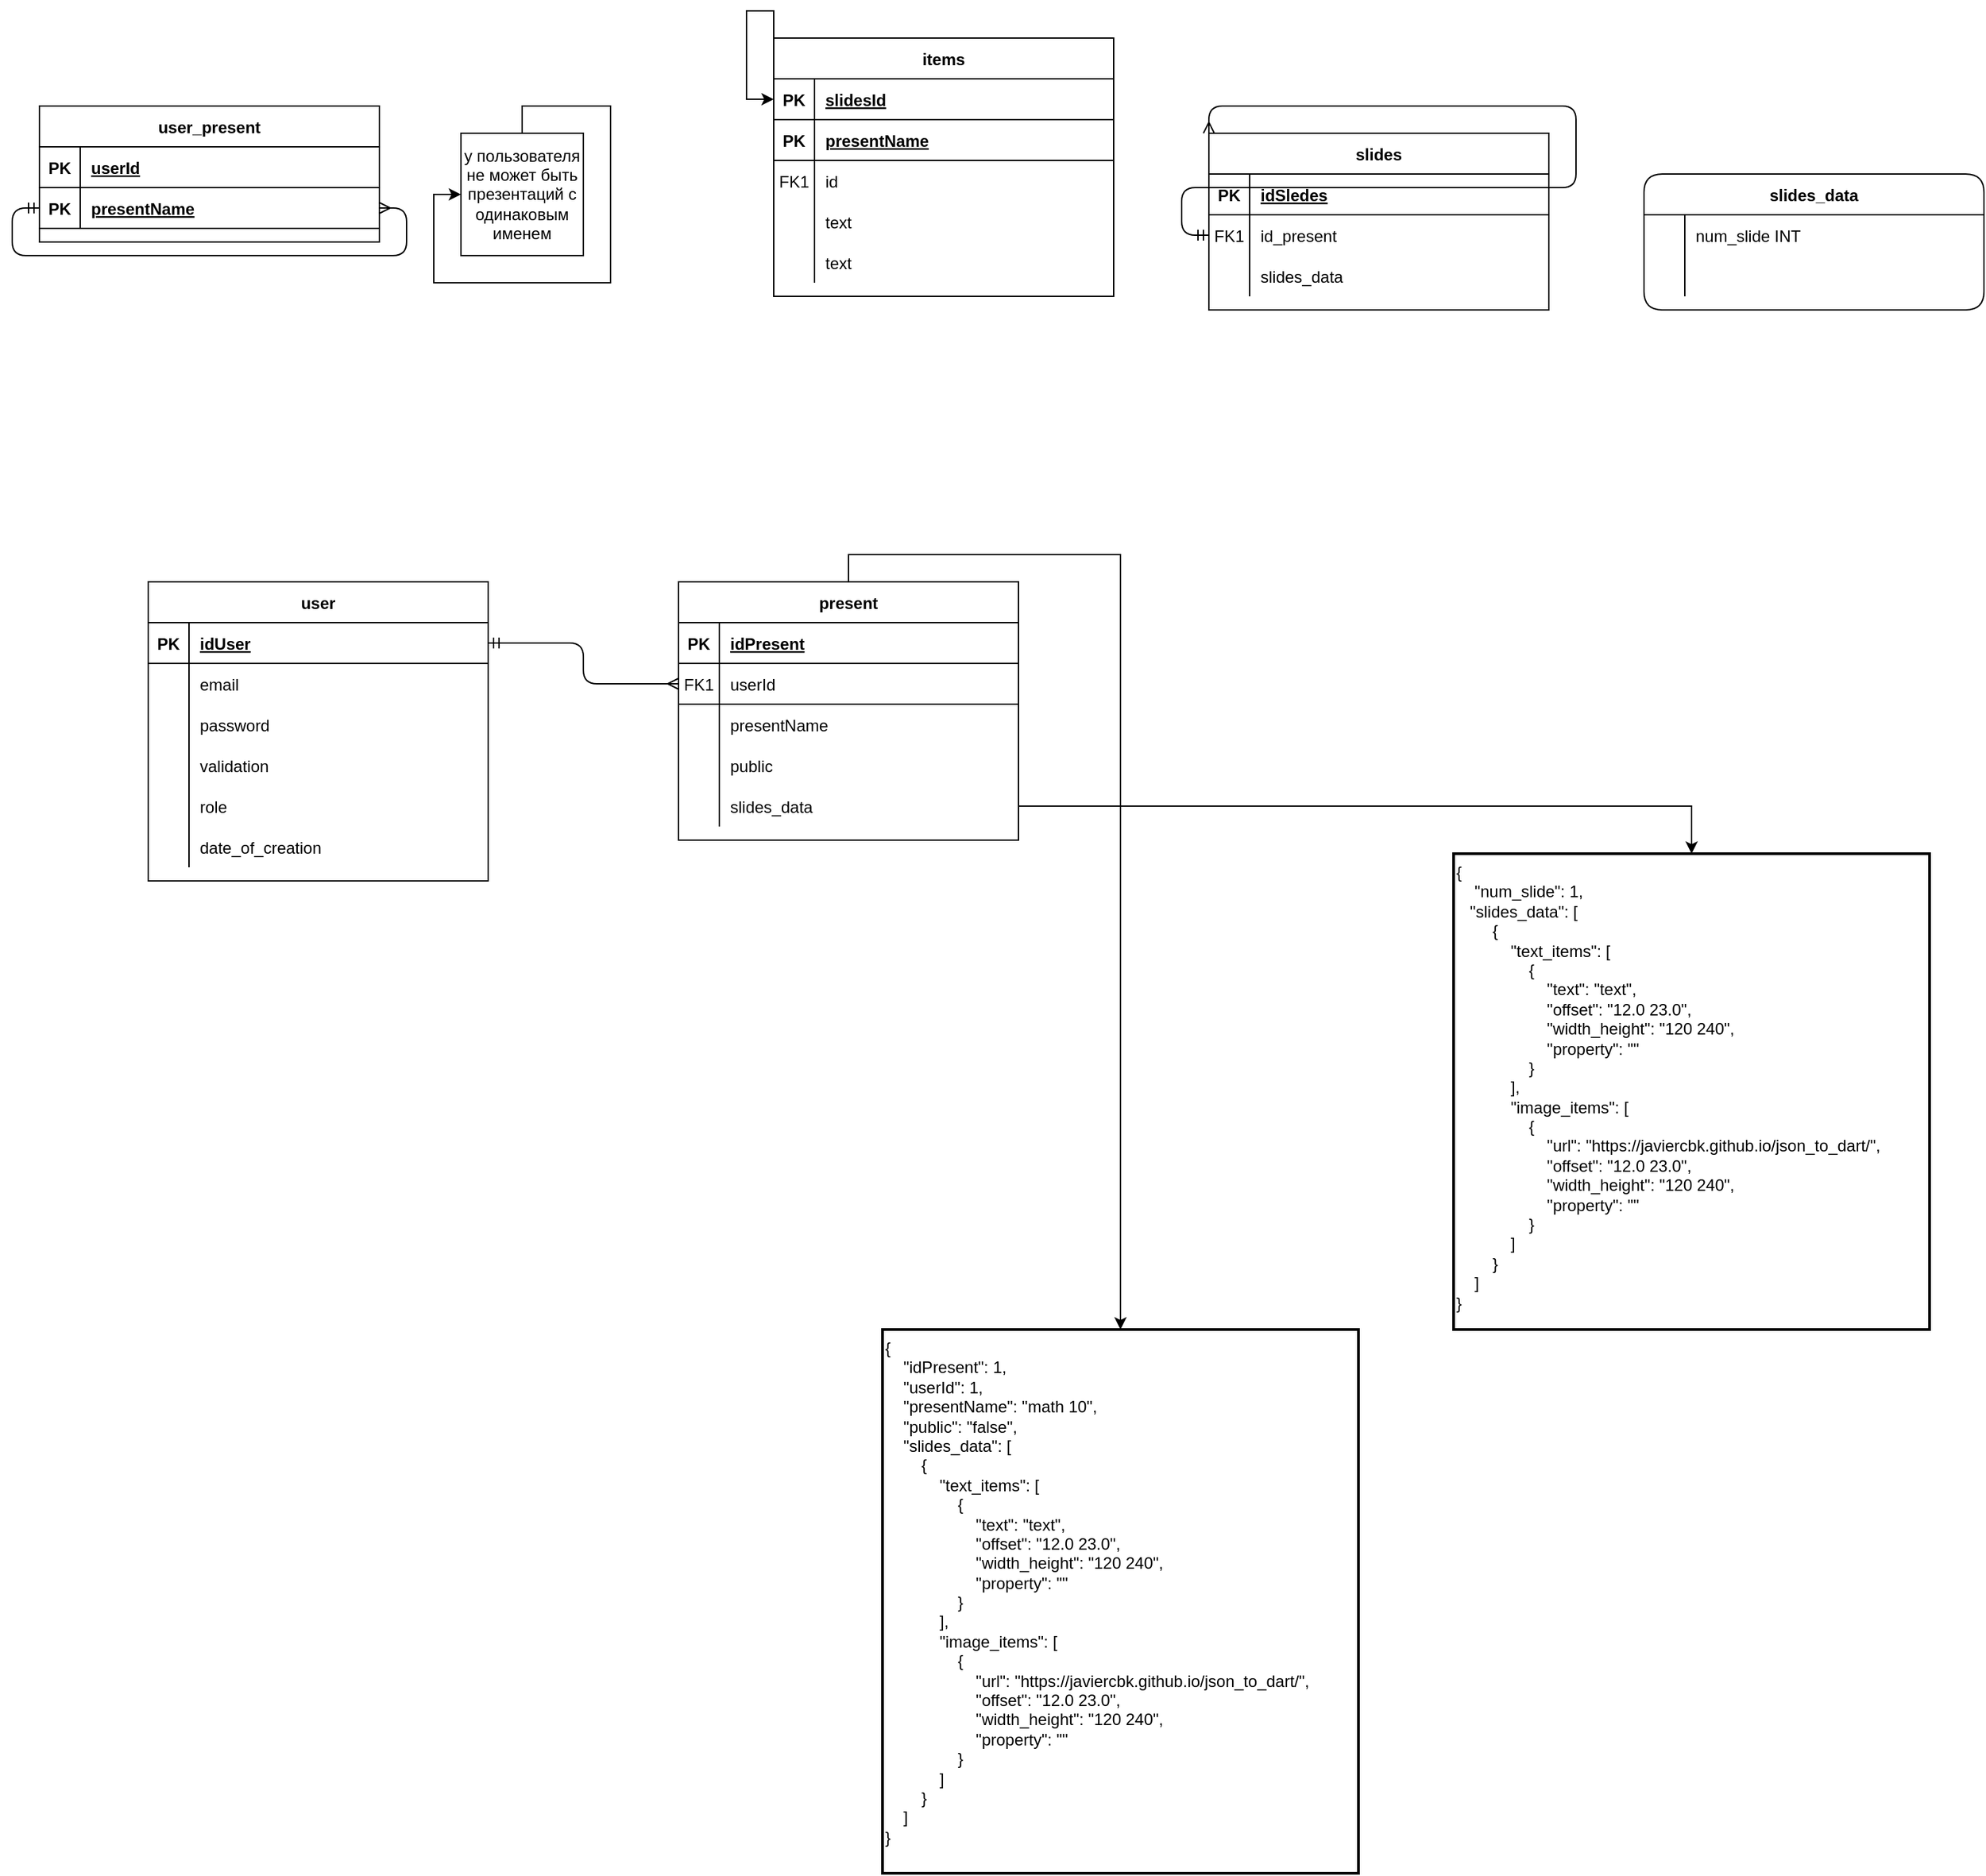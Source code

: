 <mxfile version="21.0.2" type="github">
  <diagram id="R2lEEEUBdFMjLlhIrx00" name="Page-1">
    <mxGraphModel dx="2368" dy="1303" grid="1" gridSize="10" guides="1" tooltips="1" connect="1" arrows="1" fold="1" page="1" pageScale="1" pageWidth="850" pageHeight="1100" math="0" shadow="0" extFonts="Permanent Marker^https://fonts.googleapis.com/css?family=Permanent+Marker">
      <root>
        <mxCell id="0" />
        <mxCell id="1" parent="0" />
        <mxCell id="fjMLNEAFJ0nqF4e-0opW-2" value="items" style="shape=table;startSize=30;container=1;collapsible=1;childLayout=tableLayout;fixedRows=1;rowLines=0;fontStyle=1;align=center;resizeLast=1;" parent="1" vertex="1">
          <mxGeometry x="-20" y="230" width="250" height="190.0" as="geometry" />
        </mxCell>
        <mxCell id="fjMLNEAFJ0nqF4e-0opW-3" value="" style="shape=partialRectangle;collapsible=0;dropTarget=0;pointerEvents=0;fillColor=none;points=[[0,0.5],[1,0.5]];portConstraint=eastwest;top=0;left=0;right=0;bottom=1;" parent="fjMLNEAFJ0nqF4e-0opW-2" vertex="1">
          <mxGeometry y="30" width="250" height="30" as="geometry" />
        </mxCell>
        <mxCell id="fjMLNEAFJ0nqF4e-0opW-4" value="PK" style="shape=partialRectangle;overflow=hidden;connectable=0;fillColor=none;top=0;left=0;bottom=0;right=0;fontStyle=1;" parent="fjMLNEAFJ0nqF4e-0opW-3" vertex="1">
          <mxGeometry width="30" height="30" as="geometry">
            <mxRectangle width="30" height="30" as="alternateBounds" />
          </mxGeometry>
        </mxCell>
        <mxCell id="fjMLNEAFJ0nqF4e-0opW-5" value="slidesId" style="shape=partialRectangle;overflow=hidden;connectable=0;fillColor=none;top=0;left=0;bottom=0;right=0;align=left;spacingLeft=6;fontStyle=5;" parent="fjMLNEAFJ0nqF4e-0opW-3" vertex="1">
          <mxGeometry x="30" width="220" height="30" as="geometry">
            <mxRectangle width="220" height="30" as="alternateBounds" />
          </mxGeometry>
        </mxCell>
        <mxCell id="fjMLNEAFJ0nqF4e-0opW-61" value="" style="shape=partialRectangle;collapsible=0;dropTarget=0;pointerEvents=0;fillColor=none;points=[[0,0.5],[1,0.5]];portConstraint=eastwest;top=0;left=0;right=0;bottom=1;" parent="fjMLNEAFJ0nqF4e-0opW-2" vertex="1">
          <mxGeometry y="60" width="250" height="30" as="geometry" />
        </mxCell>
        <mxCell id="fjMLNEAFJ0nqF4e-0opW-62" value="PK" style="shape=partialRectangle;overflow=hidden;connectable=0;fillColor=none;top=0;left=0;bottom=0;right=0;fontStyle=1;" parent="fjMLNEAFJ0nqF4e-0opW-61" vertex="1">
          <mxGeometry width="30" height="30" as="geometry">
            <mxRectangle width="30" height="30" as="alternateBounds" />
          </mxGeometry>
        </mxCell>
        <mxCell id="fjMLNEAFJ0nqF4e-0opW-63" value="presentName" style="shape=partialRectangle;overflow=hidden;connectable=0;fillColor=none;top=0;left=0;bottom=0;right=0;align=left;spacingLeft=6;fontStyle=5;" parent="fjMLNEAFJ0nqF4e-0opW-61" vertex="1">
          <mxGeometry x="30" width="220" height="30" as="geometry">
            <mxRectangle width="220" height="30" as="alternateBounds" />
          </mxGeometry>
        </mxCell>
        <mxCell id="fjMLNEAFJ0nqF4e-0opW-6" value="" style="shape=partialRectangle;collapsible=0;dropTarget=0;pointerEvents=0;fillColor=none;points=[[0,0.5],[1,0.5]];portConstraint=eastwest;top=0;left=0;right=0;bottom=0;" parent="fjMLNEAFJ0nqF4e-0opW-2" vertex="1">
          <mxGeometry y="90" width="250" height="30" as="geometry" />
        </mxCell>
        <mxCell id="fjMLNEAFJ0nqF4e-0opW-7" value="FK1" style="shape=partialRectangle;overflow=hidden;connectable=0;fillColor=none;top=0;left=0;bottom=0;right=0;" parent="fjMLNEAFJ0nqF4e-0opW-6" vertex="1">
          <mxGeometry width="30" height="30" as="geometry">
            <mxRectangle width="30" height="30" as="alternateBounds" />
          </mxGeometry>
        </mxCell>
        <mxCell id="fjMLNEAFJ0nqF4e-0opW-8" value="id" style="shape=partialRectangle;overflow=hidden;connectable=0;fillColor=none;top=0;left=0;bottom=0;right=0;align=left;spacingLeft=6;" parent="fjMLNEAFJ0nqF4e-0opW-6" vertex="1">
          <mxGeometry x="30" width="220" height="30" as="geometry">
            <mxRectangle width="220" height="30" as="alternateBounds" />
          </mxGeometry>
        </mxCell>
        <mxCell id="fjMLNEAFJ0nqF4e-0opW-37" value="" style="shape=partialRectangle;collapsible=0;dropTarget=0;pointerEvents=0;fillColor=none;points=[[0,0.5],[1,0.5]];portConstraint=eastwest;top=0;left=0;right=0;bottom=0;" parent="fjMLNEAFJ0nqF4e-0opW-2" vertex="1">
          <mxGeometry y="120" width="250" height="30" as="geometry" />
        </mxCell>
        <mxCell id="fjMLNEAFJ0nqF4e-0opW-38" value="" style="shape=partialRectangle;overflow=hidden;connectable=0;fillColor=none;top=0;left=0;bottom=0;right=0;" parent="fjMLNEAFJ0nqF4e-0opW-37" vertex="1">
          <mxGeometry width="30" height="30" as="geometry">
            <mxRectangle width="30" height="30" as="alternateBounds" />
          </mxGeometry>
        </mxCell>
        <mxCell id="fjMLNEAFJ0nqF4e-0opW-39" value="text " style="shape=partialRectangle;overflow=hidden;connectable=0;fillColor=none;top=0;left=0;bottom=0;right=0;align=left;spacingLeft=6;" parent="fjMLNEAFJ0nqF4e-0opW-37" vertex="1">
          <mxGeometry x="30" width="220" height="30" as="geometry">
            <mxRectangle width="220" height="30" as="alternateBounds" />
          </mxGeometry>
        </mxCell>
        <mxCell id="fjMLNEAFJ0nqF4e-0opW-43" value="" style="shape=partialRectangle;collapsible=0;dropTarget=0;pointerEvents=0;fillColor=none;points=[[0,0.5],[1,0.5]];portConstraint=eastwest;top=0;left=0;right=0;bottom=0;" parent="fjMLNEAFJ0nqF4e-0opW-2" vertex="1">
          <mxGeometry y="150" width="250" height="30" as="geometry" />
        </mxCell>
        <mxCell id="fjMLNEAFJ0nqF4e-0opW-44" value="" style="shape=partialRectangle;overflow=hidden;connectable=0;fillColor=none;top=0;left=0;bottom=0;right=0;" parent="fjMLNEAFJ0nqF4e-0opW-43" vertex="1">
          <mxGeometry width="30" height="30" as="geometry">
            <mxRectangle width="30" height="30" as="alternateBounds" />
          </mxGeometry>
        </mxCell>
        <mxCell id="fjMLNEAFJ0nqF4e-0opW-45" value="text " style="shape=partialRectangle;overflow=hidden;connectable=0;fillColor=none;top=0;left=0;bottom=0;right=0;align=left;spacingLeft=6;" parent="fjMLNEAFJ0nqF4e-0opW-43" vertex="1">
          <mxGeometry x="30" width="220" height="30" as="geometry">
            <mxRectangle width="220" height="30" as="alternateBounds" />
          </mxGeometry>
        </mxCell>
        <mxCell id="fjMLNEAFJ0nqF4e-0opW-72" style="edgeStyle=orthogonalEdgeStyle;rounded=0;orthogonalLoop=1;jettySize=auto;html=1;entryX=0;entryY=0.5;entryDx=0;entryDy=0;exitX=0;exitY=0;exitDx=0;exitDy=0;" parent="fjMLNEAFJ0nqF4e-0opW-2" source="fjMLNEAFJ0nqF4e-0opW-2" target="fjMLNEAFJ0nqF4e-0opW-3" edge="1">
          <mxGeometry relative="1" as="geometry" />
        </mxCell>
        <mxCell id="fjMLNEAFJ0nqF4e-0opW-16" value="slides" style="shape=table;startSize=30;container=1;collapsible=1;childLayout=tableLayout;fixedRows=1;rowLines=0;fontStyle=1;align=center;resizeLast=1;" parent="1" vertex="1">
          <mxGeometry x="300" y="300" width="250" height="130" as="geometry" />
        </mxCell>
        <mxCell id="fjMLNEAFJ0nqF4e-0opW-17" value="" style="shape=partialRectangle;collapsible=0;dropTarget=0;pointerEvents=0;fillColor=none;points=[[0,0.5],[1,0.5]];portConstraint=eastwest;top=0;left=0;right=0;bottom=1;" parent="fjMLNEAFJ0nqF4e-0opW-16" vertex="1">
          <mxGeometry y="30" width="250" height="30" as="geometry" />
        </mxCell>
        <mxCell id="fjMLNEAFJ0nqF4e-0opW-18" value="PK" style="shape=partialRectangle;overflow=hidden;connectable=0;fillColor=none;top=0;left=0;bottom=0;right=0;fontStyle=1;" parent="fjMLNEAFJ0nqF4e-0opW-17" vertex="1">
          <mxGeometry width="30" height="30" as="geometry">
            <mxRectangle width="30" height="30" as="alternateBounds" />
          </mxGeometry>
        </mxCell>
        <mxCell id="fjMLNEAFJ0nqF4e-0opW-19" value="idSledes" style="shape=partialRectangle;overflow=hidden;connectable=0;fillColor=none;top=0;left=0;bottom=0;right=0;align=left;spacingLeft=6;fontStyle=5;" parent="fjMLNEAFJ0nqF4e-0opW-17" vertex="1">
          <mxGeometry x="30" width="220" height="30" as="geometry">
            <mxRectangle width="220" height="30" as="alternateBounds" />
          </mxGeometry>
        </mxCell>
        <mxCell id="fjMLNEAFJ0nqF4e-0opW-20" value="" style="shape=partialRectangle;collapsible=0;dropTarget=0;pointerEvents=0;fillColor=none;points=[[0,0.5],[1,0.5]];portConstraint=eastwest;top=0;left=0;right=0;bottom=0;" parent="fjMLNEAFJ0nqF4e-0opW-16" vertex="1">
          <mxGeometry y="60" width="250" height="30" as="geometry" />
        </mxCell>
        <mxCell id="fjMLNEAFJ0nqF4e-0opW-21" value="FK1" style="shape=partialRectangle;overflow=hidden;connectable=0;fillColor=none;top=0;left=0;bottom=0;right=0;" parent="fjMLNEAFJ0nqF4e-0opW-20" vertex="1">
          <mxGeometry width="30" height="30" as="geometry">
            <mxRectangle width="30" height="30" as="alternateBounds" />
          </mxGeometry>
        </mxCell>
        <mxCell id="fjMLNEAFJ0nqF4e-0opW-22" value="id_present" style="shape=partialRectangle;overflow=hidden;connectable=0;fillColor=none;top=0;left=0;bottom=0;right=0;align=left;spacingLeft=6;" parent="fjMLNEAFJ0nqF4e-0opW-20" vertex="1">
          <mxGeometry x="30" width="220" height="30" as="geometry">
            <mxRectangle width="220" height="30" as="alternateBounds" />
          </mxGeometry>
        </mxCell>
        <mxCell id="fjMLNEAFJ0nqF4e-0opW-26" value="" style="shape=partialRectangle;collapsible=0;dropTarget=0;pointerEvents=0;fillColor=none;points=[[0,0.5],[1,0.5]];portConstraint=eastwest;top=0;left=0;right=0;bottom=0;" parent="fjMLNEAFJ0nqF4e-0opW-16" vertex="1">
          <mxGeometry y="90" width="250" height="30" as="geometry" />
        </mxCell>
        <mxCell id="fjMLNEAFJ0nqF4e-0opW-27" value="" style="shape=partialRectangle;overflow=hidden;connectable=0;fillColor=none;top=0;left=0;bottom=0;right=0;" parent="fjMLNEAFJ0nqF4e-0opW-26" vertex="1">
          <mxGeometry width="30" height="30" as="geometry">
            <mxRectangle width="30" height="30" as="alternateBounds" />
          </mxGeometry>
        </mxCell>
        <mxCell id="fjMLNEAFJ0nqF4e-0opW-28" value="slides_data" style="shape=partialRectangle;overflow=hidden;connectable=0;fillColor=none;top=0;left=0;bottom=0;right=0;align=left;spacingLeft=6;" parent="fjMLNEAFJ0nqF4e-0opW-26" vertex="1">
          <mxGeometry x="30" width="220" height="30" as="geometry">
            <mxRectangle width="220" height="30" as="alternateBounds" />
          </mxGeometry>
        </mxCell>
        <mxCell id="fjMLNEAFJ0nqF4e-0opW-131" style="edgeStyle=orthogonalEdgeStyle;rounded=1;orthogonalLoop=1;jettySize=auto;html=1;entryX=0;entryY=0;entryDx=0;entryDy=0;endArrow=ERmany;endFill=0;startArrow=ERmandOne;startFill=0;" parent="fjMLNEAFJ0nqF4e-0opW-16" source="fjMLNEAFJ0nqF4e-0opW-20" target="fjMLNEAFJ0nqF4e-0opW-16" edge="1">
          <mxGeometry relative="1" as="geometry" />
        </mxCell>
        <mxCell id="WDioV98reTObAFiyFyqe-17" style="edgeStyle=orthogonalEdgeStyle;rounded=0;orthogonalLoop=1;jettySize=auto;html=1;entryX=0.5;entryY=0;entryDx=0;entryDy=0;exitX=0.5;exitY=0;exitDx=0;exitDy=0;" edge="1" parent="1" source="fjMLNEAFJ0nqF4e-0opW-49" target="WDioV98reTObAFiyFyqe-16">
          <mxGeometry relative="1" as="geometry" />
        </mxCell>
        <mxCell id="fjMLNEAFJ0nqF4e-0opW-49" value="present" style="shape=table;startSize=30;container=1;collapsible=1;childLayout=tableLayout;fixedRows=1;rowLines=0;fontStyle=1;align=center;resizeLast=1;" parent="1" vertex="1">
          <mxGeometry x="-90" y="630" width="250" height="190" as="geometry" />
        </mxCell>
        <mxCell id="fjMLNEAFJ0nqF4e-0opW-124" value="" style="shape=partialRectangle;collapsible=0;dropTarget=0;pointerEvents=0;fillColor=none;points=[[0,0.5],[1,0.5]];portConstraint=eastwest;top=0;left=0;right=0;bottom=1;" parent="fjMLNEAFJ0nqF4e-0opW-49" vertex="1">
          <mxGeometry y="30" width="250" height="30" as="geometry" />
        </mxCell>
        <mxCell id="fjMLNEAFJ0nqF4e-0opW-125" value="PK" style="shape=partialRectangle;overflow=hidden;connectable=0;fillColor=none;top=0;left=0;bottom=0;right=0;fontStyle=1;" parent="fjMLNEAFJ0nqF4e-0opW-124" vertex="1">
          <mxGeometry width="30" height="30" as="geometry">
            <mxRectangle width="30" height="30" as="alternateBounds" />
          </mxGeometry>
        </mxCell>
        <mxCell id="fjMLNEAFJ0nqF4e-0opW-126" value="idPresent" style="shape=partialRectangle;overflow=hidden;connectable=0;fillColor=none;top=0;left=0;bottom=0;right=0;align=left;spacingLeft=6;fontStyle=5;" parent="fjMLNEAFJ0nqF4e-0opW-124" vertex="1">
          <mxGeometry x="30" width="220" height="30" as="geometry">
            <mxRectangle width="220" height="30" as="alternateBounds" />
          </mxGeometry>
        </mxCell>
        <mxCell id="fjMLNEAFJ0nqF4e-0opW-50" value="" style="shape=partialRectangle;collapsible=0;dropTarget=0;pointerEvents=0;fillColor=none;points=[[0,0.5],[1,0.5]];portConstraint=eastwest;top=0;left=0;right=0;bottom=1;" parent="fjMLNEAFJ0nqF4e-0opW-49" vertex="1">
          <mxGeometry y="60" width="250" height="30" as="geometry" />
        </mxCell>
        <mxCell id="fjMLNEAFJ0nqF4e-0opW-51" value="FK1" style="shape=partialRectangle;overflow=hidden;connectable=0;fillColor=none;top=0;left=0;bottom=0;right=0;fontStyle=0;" parent="fjMLNEAFJ0nqF4e-0opW-50" vertex="1">
          <mxGeometry width="30" height="30" as="geometry">
            <mxRectangle width="30" height="30" as="alternateBounds" />
          </mxGeometry>
        </mxCell>
        <mxCell id="fjMLNEAFJ0nqF4e-0opW-52" value="userId" style="shape=partialRectangle;overflow=hidden;connectable=0;fillColor=none;top=0;left=0;bottom=0;right=0;align=left;spacingLeft=6;fontStyle=0;" parent="fjMLNEAFJ0nqF4e-0opW-50" vertex="1">
          <mxGeometry x="30" width="220" height="30" as="geometry">
            <mxRectangle width="220" height="30" as="alternateBounds" />
          </mxGeometry>
        </mxCell>
        <mxCell id="fjMLNEAFJ0nqF4e-0opW-127" value="" style="shape=partialRectangle;collapsible=0;dropTarget=0;pointerEvents=0;fillColor=none;points=[[0,0.5],[1,0.5]];portConstraint=eastwest;top=0;left=0;right=0;bottom=0;" parent="fjMLNEAFJ0nqF4e-0opW-49" vertex="1">
          <mxGeometry y="90" width="250" height="30" as="geometry" />
        </mxCell>
        <mxCell id="fjMLNEAFJ0nqF4e-0opW-128" value="" style="shape=partialRectangle;overflow=hidden;connectable=0;fillColor=none;top=0;left=0;bottom=0;right=0;" parent="fjMLNEAFJ0nqF4e-0opW-127" vertex="1">
          <mxGeometry width="30" height="30" as="geometry">
            <mxRectangle width="30" height="30" as="alternateBounds" />
          </mxGeometry>
        </mxCell>
        <mxCell id="fjMLNEAFJ0nqF4e-0opW-129" value="presentName" style="shape=partialRectangle;overflow=hidden;connectable=0;fillColor=none;top=0;left=0;bottom=0;right=0;align=left;spacingLeft=6;" parent="fjMLNEAFJ0nqF4e-0opW-127" vertex="1">
          <mxGeometry x="30" width="220" height="30" as="geometry">
            <mxRectangle width="220" height="30" as="alternateBounds" />
          </mxGeometry>
        </mxCell>
        <mxCell id="fjMLNEAFJ0nqF4e-0opW-56" value="" style="shape=partialRectangle;collapsible=0;dropTarget=0;pointerEvents=0;fillColor=none;points=[[0,0.5],[1,0.5]];portConstraint=eastwest;top=0;left=0;right=0;bottom=0;" parent="fjMLNEAFJ0nqF4e-0opW-49" vertex="1">
          <mxGeometry y="120" width="250" height="30" as="geometry" />
        </mxCell>
        <mxCell id="fjMLNEAFJ0nqF4e-0opW-57" value="" style="shape=partialRectangle;overflow=hidden;connectable=0;fillColor=none;top=0;left=0;bottom=0;right=0;" parent="fjMLNEAFJ0nqF4e-0opW-56" vertex="1">
          <mxGeometry width="30" height="30" as="geometry">
            <mxRectangle width="30" height="30" as="alternateBounds" />
          </mxGeometry>
        </mxCell>
        <mxCell id="fjMLNEAFJ0nqF4e-0opW-58" value="public" style="shape=partialRectangle;overflow=hidden;connectable=0;fillColor=none;top=0;left=0;bottom=0;right=0;align=left;spacingLeft=6;" parent="fjMLNEAFJ0nqF4e-0opW-56" vertex="1">
          <mxGeometry x="30" width="220" height="30" as="geometry">
            <mxRectangle width="220" height="30" as="alternateBounds" />
          </mxGeometry>
        </mxCell>
        <mxCell id="WDioV98reTObAFiyFyqe-11" value="" style="shape=partialRectangle;collapsible=0;dropTarget=0;pointerEvents=0;fillColor=none;points=[[0,0.5],[1,0.5]];portConstraint=eastwest;top=0;left=0;right=0;bottom=0;" vertex="1" parent="fjMLNEAFJ0nqF4e-0opW-49">
          <mxGeometry y="150" width="250" height="30" as="geometry" />
        </mxCell>
        <mxCell id="WDioV98reTObAFiyFyqe-12" value="" style="shape=partialRectangle;overflow=hidden;connectable=0;fillColor=none;top=0;left=0;bottom=0;right=0;" vertex="1" parent="WDioV98reTObAFiyFyqe-11">
          <mxGeometry width="30" height="30" as="geometry">
            <mxRectangle width="30" height="30" as="alternateBounds" />
          </mxGeometry>
        </mxCell>
        <mxCell id="WDioV98reTObAFiyFyqe-13" value="slides_data" style="shape=partialRectangle;overflow=hidden;connectable=0;fillColor=none;top=0;left=0;bottom=0;right=0;align=left;spacingLeft=6;" vertex="1" parent="WDioV98reTObAFiyFyqe-11">
          <mxGeometry x="30" width="220" height="30" as="geometry">
            <mxRectangle width="220" height="30" as="alternateBounds" />
          </mxGeometry>
        </mxCell>
        <mxCell id="fjMLNEAFJ0nqF4e-0opW-74" style="edgeStyle=orthogonalEdgeStyle;rounded=0;orthogonalLoop=1;jettySize=auto;html=1;entryX=0;entryY=0.5;entryDx=0;entryDy=0;" parent="1" source="fjMLNEAFJ0nqF4e-0opW-73" target="fjMLNEAFJ0nqF4e-0opW-73" edge="1">
          <mxGeometry relative="1" as="geometry" />
        </mxCell>
        <mxCell id="fjMLNEAFJ0nqF4e-0opW-73" value="у пользователя не может быть презентаций с одинаковым именем" style="whiteSpace=wrap;html=1;aspect=fixed;" parent="1" vertex="1">
          <mxGeometry x="-250" y="300" width="90" height="90" as="geometry" />
        </mxCell>
        <mxCell id="fjMLNEAFJ0nqF4e-0opW-75" value="user" style="shape=table;startSize=30;container=1;collapsible=1;childLayout=tableLayout;fixedRows=1;rowLines=0;fontStyle=1;align=center;resizeLast=1;" parent="1" vertex="1">
          <mxGeometry x="-480" y="630" width="250" height="220" as="geometry" />
        </mxCell>
        <mxCell id="fjMLNEAFJ0nqF4e-0opW-76" value="" style="shape=partialRectangle;collapsible=0;dropTarget=0;pointerEvents=0;fillColor=none;points=[[0,0.5],[1,0.5]];portConstraint=eastwest;top=0;left=0;right=0;bottom=1;" parent="fjMLNEAFJ0nqF4e-0opW-75" vertex="1">
          <mxGeometry y="30" width="250" height="30" as="geometry" />
        </mxCell>
        <mxCell id="fjMLNEAFJ0nqF4e-0opW-77" value="PK" style="shape=partialRectangle;overflow=hidden;connectable=0;fillColor=none;top=0;left=0;bottom=0;right=0;fontStyle=1;" parent="fjMLNEAFJ0nqF4e-0opW-76" vertex="1">
          <mxGeometry width="30" height="30" as="geometry">
            <mxRectangle width="30" height="30" as="alternateBounds" />
          </mxGeometry>
        </mxCell>
        <mxCell id="fjMLNEAFJ0nqF4e-0opW-78" value="idUser" style="shape=partialRectangle;overflow=hidden;connectable=0;fillColor=none;top=0;left=0;bottom=0;right=0;align=left;spacingLeft=6;fontStyle=5;" parent="fjMLNEAFJ0nqF4e-0opW-76" vertex="1">
          <mxGeometry x="30" width="220" height="30" as="geometry">
            <mxRectangle width="220" height="30" as="alternateBounds" />
          </mxGeometry>
        </mxCell>
        <mxCell id="fjMLNEAFJ0nqF4e-0opW-85" value="" style="shape=partialRectangle;collapsible=0;dropTarget=0;pointerEvents=0;fillColor=none;points=[[0,0.5],[1,0.5]];portConstraint=eastwest;top=0;left=0;right=0;bottom=0;" parent="fjMLNEAFJ0nqF4e-0opW-75" vertex="1">
          <mxGeometry y="60" width="250" height="30" as="geometry" />
        </mxCell>
        <mxCell id="fjMLNEAFJ0nqF4e-0opW-86" value="" style="shape=partialRectangle;overflow=hidden;connectable=0;fillColor=none;top=0;left=0;bottom=0;right=0;" parent="fjMLNEAFJ0nqF4e-0opW-85" vertex="1">
          <mxGeometry width="30" height="30" as="geometry">
            <mxRectangle width="30" height="30" as="alternateBounds" />
          </mxGeometry>
        </mxCell>
        <mxCell id="fjMLNEAFJ0nqF4e-0opW-87" value="email" style="shape=partialRectangle;overflow=hidden;connectable=0;fillColor=none;top=0;left=0;bottom=0;right=0;align=left;spacingLeft=6;" parent="fjMLNEAFJ0nqF4e-0opW-85" vertex="1">
          <mxGeometry x="30" width="220" height="30" as="geometry">
            <mxRectangle width="220" height="30" as="alternateBounds" />
          </mxGeometry>
        </mxCell>
        <mxCell id="fjMLNEAFJ0nqF4e-0opW-91" value="" style="shape=partialRectangle;collapsible=0;dropTarget=0;pointerEvents=0;fillColor=none;points=[[0,0.5],[1,0.5]];portConstraint=eastwest;top=0;left=0;right=0;bottom=0;" parent="fjMLNEAFJ0nqF4e-0opW-75" vertex="1">
          <mxGeometry y="90" width="250" height="30" as="geometry" />
        </mxCell>
        <mxCell id="fjMLNEAFJ0nqF4e-0opW-92" value="" style="shape=partialRectangle;overflow=hidden;connectable=0;fillColor=none;top=0;left=0;bottom=0;right=0;" parent="fjMLNEAFJ0nqF4e-0opW-91" vertex="1">
          <mxGeometry width="30" height="30" as="geometry">
            <mxRectangle width="30" height="30" as="alternateBounds" />
          </mxGeometry>
        </mxCell>
        <mxCell id="fjMLNEAFJ0nqF4e-0opW-93" value="password" style="shape=partialRectangle;overflow=hidden;connectable=0;fillColor=none;top=0;left=0;bottom=0;right=0;align=left;spacingLeft=6;" parent="fjMLNEAFJ0nqF4e-0opW-91" vertex="1">
          <mxGeometry x="30" width="220" height="30" as="geometry">
            <mxRectangle width="220" height="30" as="alternateBounds" />
          </mxGeometry>
        </mxCell>
        <mxCell id="fjMLNEAFJ0nqF4e-0opW-88" value="" style="shape=partialRectangle;collapsible=0;dropTarget=0;pointerEvents=0;fillColor=none;points=[[0,0.5],[1,0.5]];portConstraint=eastwest;top=0;left=0;right=0;bottom=0;" parent="fjMLNEAFJ0nqF4e-0opW-75" vertex="1">
          <mxGeometry y="120" width="250" height="30" as="geometry" />
        </mxCell>
        <mxCell id="fjMLNEAFJ0nqF4e-0opW-89" value="" style="shape=partialRectangle;overflow=hidden;connectable=0;fillColor=none;top=0;left=0;bottom=0;right=0;" parent="fjMLNEAFJ0nqF4e-0opW-88" vertex="1">
          <mxGeometry width="30" height="30" as="geometry">
            <mxRectangle width="30" height="30" as="alternateBounds" />
          </mxGeometry>
        </mxCell>
        <mxCell id="fjMLNEAFJ0nqF4e-0opW-90" value="validation" style="shape=partialRectangle;overflow=hidden;connectable=0;fillColor=none;top=0;left=0;bottom=0;right=0;align=left;spacingLeft=6;" parent="fjMLNEAFJ0nqF4e-0opW-88" vertex="1">
          <mxGeometry x="30" width="220" height="30" as="geometry">
            <mxRectangle width="220" height="30" as="alternateBounds" />
          </mxGeometry>
        </mxCell>
        <mxCell id="fjMLNEAFJ0nqF4e-0opW-94" value="" style="shape=partialRectangle;collapsible=0;dropTarget=0;pointerEvents=0;fillColor=none;points=[[0,0.5],[1,0.5]];portConstraint=eastwest;top=0;left=0;right=0;bottom=0;" parent="fjMLNEAFJ0nqF4e-0opW-75" vertex="1">
          <mxGeometry y="150" width="250" height="30" as="geometry" />
        </mxCell>
        <mxCell id="fjMLNEAFJ0nqF4e-0opW-95" value="" style="shape=partialRectangle;overflow=hidden;connectable=0;fillColor=none;top=0;left=0;bottom=0;right=0;" parent="fjMLNEAFJ0nqF4e-0opW-94" vertex="1">
          <mxGeometry width="30" height="30" as="geometry">
            <mxRectangle width="30" height="30" as="alternateBounds" />
          </mxGeometry>
        </mxCell>
        <mxCell id="fjMLNEAFJ0nqF4e-0opW-96" value="role" style="shape=partialRectangle;overflow=hidden;connectable=0;fillColor=none;top=0;left=0;bottom=0;right=0;align=left;spacingLeft=6;" parent="fjMLNEAFJ0nqF4e-0opW-94" vertex="1">
          <mxGeometry x="30" width="220" height="30" as="geometry">
            <mxRectangle width="220" height="30" as="alternateBounds" />
          </mxGeometry>
        </mxCell>
        <mxCell id="fjMLNEAFJ0nqF4e-0opW-97" value="" style="shape=partialRectangle;collapsible=0;dropTarget=0;pointerEvents=0;fillColor=none;points=[[0,0.5],[1,0.5]];portConstraint=eastwest;top=0;left=0;right=0;bottom=0;" parent="fjMLNEAFJ0nqF4e-0opW-75" vertex="1">
          <mxGeometry y="180" width="250" height="30" as="geometry" />
        </mxCell>
        <mxCell id="fjMLNEAFJ0nqF4e-0opW-98" value="" style="shape=partialRectangle;overflow=hidden;connectable=0;fillColor=none;top=0;left=0;bottom=0;right=0;" parent="fjMLNEAFJ0nqF4e-0opW-97" vertex="1">
          <mxGeometry width="30" height="30" as="geometry">
            <mxRectangle width="30" height="30" as="alternateBounds" />
          </mxGeometry>
        </mxCell>
        <mxCell id="fjMLNEAFJ0nqF4e-0opW-99" value="datе_of_creation" style="shape=partialRectangle;overflow=hidden;connectable=0;fillColor=none;top=0;left=0;bottom=0;right=0;align=left;spacingLeft=6;" parent="fjMLNEAFJ0nqF4e-0opW-97" vertex="1">
          <mxGeometry x="30" width="220" height="30" as="geometry">
            <mxRectangle width="220" height="30" as="alternateBounds" />
          </mxGeometry>
        </mxCell>
        <mxCell id="fjMLNEAFJ0nqF4e-0opW-106" style="edgeStyle=orthogonalEdgeStyle;rounded=1;orthogonalLoop=1;jettySize=auto;html=1;startArrow=ERmandOne;startFill=0;endArrow=ERmany;endFill=0;entryX=0;entryY=0.5;entryDx=0;entryDy=0;" parent="1" source="fjMLNEAFJ0nqF4e-0opW-76" target="fjMLNEAFJ0nqF4e-0opW-50" edge="1">
          <mxGeometry relative="1" as="geometry" />
        </mxCell>
        <mxCell id="fjMLNEAFJ0nqF4e-0opW-107" value="user_present" style="shape=table;startSize=30;container=1;collapsible=1;childLayout=tableLayout;fixedRows=1;rowLines=0;fontStyle=1;align=center;resizeLast=1;" parent="1" vertex="1">
          <mxGeometry x="-560" y="280" width="250" height="100" as="geometry" />
        </mxCell>
        <mxCell id="fjMLNEAFJ0nqF4e-0opW-108" value="" style="shape=partialRectangle;collapsible=0;dropTarget=0;pointerEvents=0;fillColor=none;points=[[0,0.5],[1,0.5]];portConstraint=eastwest;top=0;left=0;right=0;bottom=1;" parent="fjMLNEAFJ0nqF4e-0opW-107" vertex="1">
          <mxGeometry y="30" width="250" height="30" as="geometry" />
        </mxCell>
        <mxCell id="fjMLNEAFJ0nqF4e-0opW-109" value="PK" style="shape=partialRectangle;overflow=hidden;connectable=0;fillColor=none;top=0;left=0;bottom=0;right=0;fontStyle=1;" parent="fjMLNEAFJ0nqF4e-0opW-108" vertex="1">
          <mxGeometry width="30" height="30" as="geometry">
            <mxRectangle width="30" height="30" as="alternateBounds" />
          </mxGeometry>
        </mxCell>
        <mxCell id="fjMLNEAFJ0nqF4e-0opW-110" value="userId" style="shape=partialRectangle;overflow=hidden;connectable=0;fillColor=none;top=0;left=0;bottom=0;right=0;align=left;spacingLeft=6;fontStyle=5;" parent="fjMLNEAFJ0nqF4e-0opW-108" vertex="1">
          <mxGeometry x="30" width="220" height="30" as="geometry">
            <mxRectangle width="220" height="30" as="alternateBounds" />
          </mxGeometry>
        </mxCell>
        <mxCell id="fjMLNEAFJ0nqF4e-0opW-120" value="" style="shape=partialRectangle;collapsible=0;dropTarget=0;pointerEvents=0;fillColor=none;points=[[0,0.5],[1,0.5]];portConstraint=eastwest;top=0;left=0;right=0;bottom=1;" parent="fjMLNEAFJ0nqF4e-0opW-107" vertex="1">
          <mxGeometry y="60" width="250" height="30" as="geometry" />
        </mxCell>
        <mxCell id="fjMLNEAFJ0nqF4e-0opW-121" value="PK" style="shape=partialRectangle;overflow=hidden;connectable=0;fillColor=none;top=0;left=0;bottom=0;right=0;fontStyle=1;" parent="fjMLNEAFJ0nqF4e-0opW-120" vertex="1">
          <mxGeometry width="30" height="30" as="geometry">
            <mxRectangle width="30" height="30" as="alternateBounds" />
          </mxGeometry>
        </mxCell>
        <mxCell id="fjMLNEAFJ0nqF4e-0opW-122" value="presentName" style="shape=partialRectangle;overflow=hidden;connectable=0;fillColor=none;top=0;left=0;bottom=0;right=0;align=left;spacingLeft=6;fontStyle=5;" parent="fjMLNEAFJ0nqF4e-0opW-120" vertex="1">
          <mxGeometry x="30" width="220" height="30" as="geometry">
            <mxRectangle width="220" height="30" as="alternateBounds" />
          </mxGeometry>
        </mxCell>
        <mxCell id="fjMLNEAFJ0nqF4e-0opW-123" style="edgeStyle=orthogonalEdgeStyle;rounded=1;orthogonalLoop=1;jettySize=auto;html=1;entryX=1;entryY=0.5;entryDx=0;entryDy=0;startArrow=ERmandOne;startFill=0;endArrow=ERmany;endFill=0;exitX=0;exitY=0.5;exitDx=0;exitDy=0;" parent="fjMLNEAFJ0nqF4e-0opW-107" source="fjMLNEAFJ0nqF4e-0opW-120" target="fjMLNEAFJ0nqF4e-0opW-120" edge="1">
          <mxGeometry relative="1" as="geometry" />
        </mxCell>
        <mxCell id="WDioV98reTObAFiyFyqe-1" value="slides_data" style="shape=table;startSize=30;container=1;collapsible=1;childLayout=tableLayout;fixedRows=1;rowLines=0;fontStyle=1;align=center;resizeLast=1;gradientColor=none;rounded=1;" vertex="1" parent="1">
          <mxGeometry x="620" y="330" width="250" height="100" as="geometry" />
        </mxCell>
        <mxCell id="WDioV98reTObAFiyFyqe-5" value="" style="shape=partialRectangle;collapsible=0;dropTarget=0;pointerEvents=0;fillColor=none;points=[[0,0.5],[1,0.5]];portConstraint=eastwest;top=0;left=0;right=0;bottom=0;" vertex="1" parent="WDioV98reTObAFiyFyqe-1">
          <mxGeometry y="30" width="250" height="30" as="geometry" />
        </mxCell>
        <mxCell id="WDioV98reTObAFiyFyqe-6" value="" style="shape=partialRectangle;overflow=hidden;connectable=0;fillColor=none;top=0;left=0;bottom=0;right=0;" vertex="1" parent="WDioV98reTObAFiyFyqe-5">
          <mxGeometry width="30" height="30" as="geometry">
            <mxRectangle width="30" height="30" as="alternateBounds" />
          </mxGeometry>
        </mxCell>
        <mxCell id="WDioV98reTObAFiyFyqe-7" value="num_slide INT" style="shape=partialRectangle;overflow=hidden;connectable=0;fillColor=none;top=0;left=0;bottom=0;right=0;align=left;spacingLeft=6;" vertex="1" parent="WDioV98reTObAFiyFyqe-5">
          <mxGeometry x="30" width="220" height="30" as="geometry">
            <mxRectangle width="220" height="30" as="alternateBounds" />
          </mxGeometry>
        </mxCell>
        <mxCell id="WDioV98reTObAFiyFyqe-8" value="" style="shape=partialRectangle;collapsible=0;dropTarget=0;pointerEvents=0;fillColor=none;points=[[0,0.5],[1,0.5]];portConstraint=eastwest;top=0;left=0;right=0;bottom=0;" vertex="1" parent="WDioV98reTObAFiyFyqe-1">
          <mxGeometry y="60" width="250" height="30" as="geometry" />
        </mxCell>
        <mxCell id="WDioV98reTObAFiyFyqe-9" value="" style="shape=partialRectangle;overflow=hidden;connectable=0;fillColor=none;top=0;left=0;bottom=0;right=0;" vertex="1" parent="WDioV98reTObAFiyFyqe-8">
          <mxGeometry width="30" height="30" as="geometry">
            <mxRectangle width="30" height="30" as="alternateBounds" />
          </mxGeometry>
        </mxCell>
        <mxCell id="WDioV98reTObAFiyFyqe-10" value="" style="shape=partialRectangle;overflow=hidden;connectable=0;fillColor=none;top=0;left=0;bottom=0;right=0;align=left;spacingLeft=6;" vertex="1" parent="WDioV98reTObAFiyFyqe-8">
          <mxGeometry x="30" width="220" height="30" as="geometry">
            <mxRectangle width="220" height="30" as="alternateBounds" />
          </mxGeometry>
        </mxCell>
        <mxCell id="WDioV98reTObAFiyFyqe-14" style="edgeStyle=orthogonalEdgeStyle;rounded=0;orthogonalLoop=1;jettySize=auto;html=1;entryX=0.5;entryY=0;entryDx=0;entryDy=0;" edge="1" parent="1" source="WDioV98reTObAFiyFyqe-11" target="WDioV98reTObAFiyFyqe-15">
          <mxGeometry relative="1" as="geometry">
            <mxPoint x="425" y="960" as="targetPoint" />
          </mxGeometry>
        </mxCell>
        <mxCell id="WDioV98reTObAFiyFyqe-15" value="{&lt;br&gt;&amp;nbsp; &amp;nbsp; &quot;num_slide&quot;: 1,&lt;br&gt;&amp;nbsp; &amp;nbsp;&quot;slides_data&quot;: [&lt;div&gt;&amp;nbsp; &amp;nbsp; &amp;nbsp; &amp;nbsp; {&lt;/div&gt;&lt;div&gt;&amp;nbsp; &amp;nbsp; &amp;nbsp; &amp;nbsp; &amp;nbsp; &amp;nbsp; &quot;text_items&quot;: [&lt;/div&gt;&lt;div&gt;&amp;nbsp; &amp;nbsp; &amp;nbsp; &amp;nbsp; &amp;nbsp; &amp;nbsp; &amp;nbsp; &amp;nbsp; {&lt;/div&gt;&lt;div&gt;&amp;nbsp; &amp;nbsp; &amp;nbsp; &amp;nbsp; &amp;nbsp; &amp;nbsp; &amp;nbsp; &amp;nbsp; &amp;nbsp; &amp;nbsp; &quot;text&quot;: &quot;text&quot;,&lt;/div&gt;&lt;div&gt;&amp;nbsp; &amp;nbsp; &amp;nbsp; &amp;nbsp; &amp;nbsp; &amp;nbsp; &amp;nbsp; &amp;nbsp; &amp;nbsp; &amp;nbsp; &quot;offset&quot;: &quot;12.0 23.0&quot;,&lt;/div&gt;&lt;div&gt;&amp;nbsp; &amp;nbsp; &amp;nbsp; &amp;nbsp; &amp;nbsp; &amp;nbsp; &amp;nbsp; &amp;nbsp; &amp;nbsp; &amp;nbsp; &quot;width_height&quot;: &quot;120 240&quot;,&lt;/div&gt;&lt;div&gt;&amp;nbsp; &amp;nbsp; &amp;nbsp; &amp;nbsp; &amp;nbsp; &amp;nbsp; &amp;nbsp; &amp;nbsp; &amp;nbsp; &amp;nbsp; &quot;property&quot;: &quot;&quot;&lt;/div&gt;&lt;div&gt;&amp;nbsp; &amp;nbsp; &amp;nbsp; &amp;nbsp; &amp;nbsp; &amp;nbsp; &amp;nbsp; &amp;nbsp; }&lt;/div&gt;&lt;div&gt;&amp;nbsp; &amp;nbsp; &amp;nbsp; &amp;nbsp; &amp;nbsp; &amp;nbsp; ],&lt;/div&gt;&lt;div&gt;&amp;nbsp; &amp;nbsp; &amp;nbsp; &amp;nbsp; &amp;nbsp; &amp;nbsp; &quot;image_items&quot;: [&lt;/div&gt;&lt;div&gt;&amp;nbsp; &amp;nbsp; &amp;nbsp; &amp;nbsp; &amp;nbsp; &amp;nbsp; &amp;nbsp; &amp;nbsp; {&lt;/div&gt;&lt;div&gt;&amp;nbsp; &amp;nbsp; &amp;nbsp; &amp;nbsp; &amp;nbsp; &amp;nbsp; &amp;nbsp; &amp;nbsp; &amp;nbsp; &amp;nbsp; &quot;url&quot;: &quot;https://javiercbk.github.io/json_to_dart/&quot;,&lt;/div&gt;&lt;div&gt;&amp;nbsp; &amp;nbsp; &amp;nbsp; &amp;nbsp; &amp;nbsp; &amp;nbsp; &amp;nbsp; &amp;nbsp; &amp;nbsp; &amp;nbsp; &quot;offset&quot;: &quot;12.0 23.0&quot;,&lt;/div&gt;&lt;div&gt;&amp;nbsp; &amp;nbsp; &amp;nbsp; &amp;nbsp; &amp;nbsp; &amp;nbsp; &amp;nbsp; &amp;nbsp; &amp;nbsp; &amp;nbsp; &quot;width_height&quot;: &quot;120 240&quot;,&lt;/div&gt;&lt;div&gt;&amp;nbsp; &amp;nbsp; &amp;nbsp; &amp;nbsp; &amp;nbsp; &amp;nbsp; &amp;nbsp; &amp;nbsp; &amp;nbsp; &amp;nbsp; &quot;property&quot;: &quot;&quot;&lt;/div&gt;&lt;div&gt;&amp;nbsp; &amp;nbsp; &amp;nbsp; &amp;nbsp; &amp;nbsp; &amp;nbsp; &amp;nbsp; &amp;nbsp; }&lt;/div&gt;&lt;div&gt;&amp;nbsp; &amp;nbsp; &amp;nbsp; &amp;nbsp; &amp;nbsp; &amp;nbsp; ]&lt;/div&gt;&lt;div&gt;&amp;nbsp; &amp;nbsp; &amp;nbsp; &amp;nbsp; }&lt;/div&gt;&lt;div&gt;&amp;nbsp; &amp;nbsp; ]&lt;/div&gt;}" style="text;whiteSpace=wrap;html=1;strokeColor=default;strokeWidth=2;rounded=0;arcSize=0;" vertex="1" parent="1">
          <mxGeometry x="480" y="830" width="350" height="350" as="geometry" />
        </mxCell>
        <mxCell id="WDioV98reTObAFiyFyqe-16" value="{&#xa;    &quot;idPresent&quot;: 1,&#xa;    &quot;userId&quot;: 1,&#xa;    &quot;presentName&quot;: &quot;math 10&quot;,&#xa;    &quot;public&quot;: &quot;false&quot;,&#xa;    &quot;slides_data&quot;: [&#xa;        {&#xa;            &quot;text_items&quot;: [&#xa;                {&#xa;                    &quot;text&quot;: &quot;text&quot;,&#xa;                    &quot;offset&quot;: &quot;12.0 23.0&quot;,&#xa;                    &quot;width_height&quot;: &quot;120 240&quot;,&#xa;                    &quot;property&quot;: &quot;&quot;&#xa;                }&#xa;            ],&#xa;            &quot;image_items&quot;: [&#xa;                {&#xa;                    &quot;url&quot;: &quot;https://javiercbk.github.io/json_to_dart/&quot;,&#xa;                    &quot;offset&quot;: &quot;12.0 23.0&quot;,&#xa;                    &quot;width_height&quot;: &quot;120 240&quot;,&#xa;                    &quot;property&quot;: &quot;&quot;&#xa;                }&#xa;            ]&#xa;        }&#xa;    ]&#xa;}" style="text;whiteSpace=wrap;html=1;strokeColor=default;strokeWidth=2;" vertex="1" parent="1">
          <mxGeometry x="60" y="1180" width="350" height="400" as="geometry" />
        </mxCell>
      </root>
    </mxGraphModel>
  </diagram>
</mxfile>
